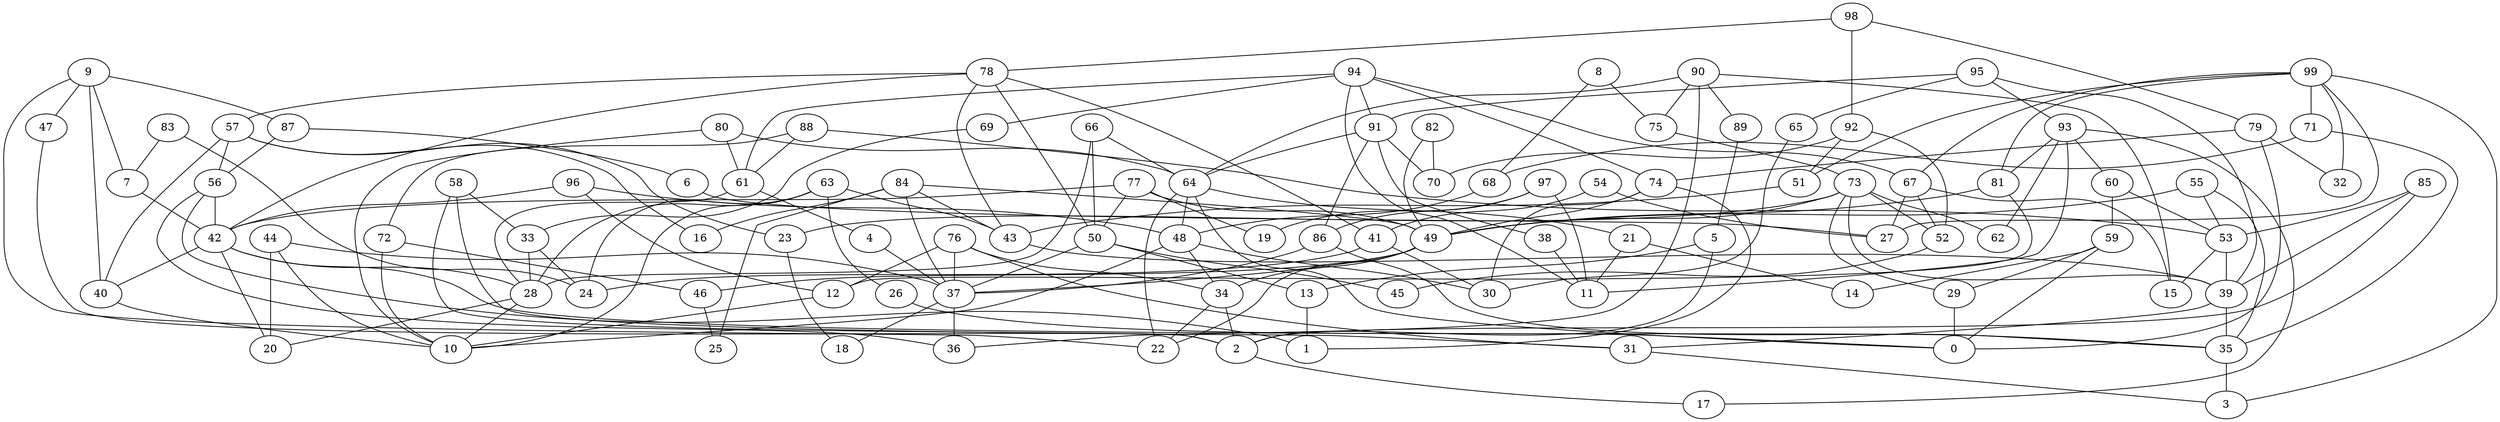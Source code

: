 digraph GG_graph {

subgraph G_graph {
edge [color = black]
"23" -> "18" [dir = none]
"71" -> "68" [dir = none]
"71" -> "35" [dir = none]
"78" -> "41" [dir = none]
"78" -> "57" [dir = none]
"78" -> "42" [dir = none]
"78" -> "43" [dir = none]
"78" -> "50" [dir = none]
"63" -> "10" [dir = none]
"63" -> "28" [dir = none]
"63" -> "24" [dir = none]
"63" -> "26" [dir = none]
"63" -> "43" [dir = none]
"77" -> "50" [dir = none]
"77" -> "19" [dir = none]
"77" -> "42" [dir = none]
"77" -> "49" [dir = none]
"49" -> "34" [dir = none]
"49" -> "46" [dir = none]
"49" -> "22" [dir = none]
"49" -> "37" [dir = none]
"52" -> "45" [dir = none]
"75" -> "73" [dir = none]
"4" -> "37" [dir = none]
"91" -> "38" [dir = none]
"91" -> "86" [dir = none]
"91" -> "64" [dir = none]
"91" -> "70" [dir = none]
"76" -> "12" [dir = none]
"76" -> "37" [dir = none]
"76" -> "34" [dir = none]
"76" -> "31" [dir = none]
"13" -> "1" [dir = none]
"74" -> "1" [dir = none]
"74" -> "49" [dir = none]
"74" -> "30" [dir = none]
"73" -> "39" [dir = none]
"73" -> "49" [dir = none]
"73" -> "23" [dir = none]
"73" -> "52" [dir = none]
"73" -> "29" [dir = none]
"73" -> "62" [dir = none]
"31" -> "3" [dir = none]
"57" -> "16" [dir = none]
"57" -> "40" [dir = none]
"57" -> "56" [dir = none]
"57" -> "23" [dir = none]
"9" -> "87" [dir = none]
"9" -> "47" [dir = none]
"9" -> "7" [dir = none]
"9" -> "22" [dir = none]
"9" -> "40" [dir = none]
"40" -> "10" [dir = none]
"72" -> "10" [dir = none]
"72" -> "46" [dir = none]
"86" -> "37" [dir = none]
"86" -> "35" [dir = none]
"2" -> "17" [dir = none]
"46" -> "25" [dir = none]
"37" -> "36" [dir = none]
"37" -> "18" [dir = none]
"88" -> "72" [dir = none]
"88" -> "61" [dir = none]
"88" -> "53" [dir = none]
"64" -> "48" [dir = none]
"64" -> "0" [dir = none]
"64" -> "21" [dir = none]
"64" -> "22" [dir = none]
"53" -> "15" [dir = none]
"53" -> "39" [dir = none]
"60" -> "59" [dir = none]
"60" -> "53" [dir = none]
"82" -> "49" [dir = none]
"82" -> "70" [dir = none]
"98" -> "78" [dir = none]
"98" -> "79" [dir = none]
"98" -> "92" [dir = none]
"89" -> "5" [dir = none]
"84" -> "49" [dir = none]
"84" -> "43" [dir = none]
"84" -> "37" [dir = none]
"84" -> "25" [dir = none]
"84" -> "16" [dir = none]
"58" -> "2" [dir = none]
"58" -> "31" [dir = none]
"58" -> "33" [dir = none]
"42" -> "28" [dir = none]
"42" -> "35" [dir = none]
"42" -> "20" [dir = none]
"42" -> "40" [dir = none]
"80" -> "61" [dir = none]
"80" -> "64" [dir = none]
"80" -> "10" [dir = none]
"44" -> "37" [dir = none]
"44" -> "10" [dir = none]
"44" -> "20" [dir = none]
"8" -> "68" [dir = none]
"8" -> "75" [dir = none]
"35" -> "3" [dir = none]
"6" -> "27" [dir = none]
"33" -> "24" [dir = none]
"33" -> "28" [dir = none]
"87" -> "6" [dir = none]
"87" -> "56" [dir = none]
"92" -> "52" [dir = none]
"92" -> "70" [dir = none]
"92" -> "51" [dir = none]
"66" -> "28" [dir = none]
"66" -> "50" [dir = none]
"66" -> "64" [dir = none]
"69" -> "33" [dir = none]
"81" -> "49" [dir = none]
"81" -> "12" [dir = none]
"95" -> "93" [dir = none]
"95" -> "39" [dir = none]
"95" -> "91" [dir = none]
"95" -> "65" [dir = none]
"7" -> "42" [dir = none]
"65" -> "30" [dir = none]
"93" -> "17" [dir = none]
"93" -> "62" [dir = none]
"93" -> "11" [dir = none]
"93" -> "60" [dir = none]
"93" -> "81" [dir = none]
"54" -> "27" [dir = none]
"54" -> "41" [dir = none]
"41" -> "30" [dir = none]
"41" -> "24" [dir = none]
"28" -> "10" [dir = none]
"28" -> "20" [dir = none]
"68" -> "48" [dir = none]
"48" -> "34" [dir = none]
"48" -> "10" [dir = none]
"48" -> "30" [dir = none]
"38" -> "11" [dir = none]
"61" -> "4" [dir = none]
"61" -> "28" [dir = none]
"97" -> "86" [dir = none]
"97" -> "11" [dir = none]
"97" -> "19" [dir = none]
"55" -> "35" [dir = none]
"55" -> "49" [dir = none]
"55" -> "53" [dir = none]
"90" -> "75" [dir = none]
"90" -> "36" [dir = none]
"90" -> "64" [dir = none]
"90" -> "15" [dir = none]
"90" -> "89" [dir = none]
"39" -> "31" [dir = none]
"39" -> "35" [dir = none]
"83" -> "7" [dir = none]
"83" -> "24" [dir = none]
"50" -> "45" [dir = none]
"50" -> "13" [dir = none]
"50" -> "37" [dir = none]
"59" -> "29" [dir = none]
"59" -> "0" [dir = none]
"59" -> "14" [dir = none]
"67" -> "52" [dir = none]
"67" -> "15" [dir = none]
"67" -> "27" [dir = none]
"5" -> "13" [dir = none]
"5" -> "2" [dir = none]
"56" -> "36" [dir = none]
"56" -> "1" [dir = none]
"56" -> "42" [dir = none]
"79" -> "32" [dir = none]
"79" -> "0" [dir = none]
"79" -> "74" [dir = none]
"29" -> "0" [dir = none]
"99" -> "27" [dir = none]
"99" -> "71" [dir = none]
"99" -> "67" [dir = none]
"99" -> "81" [dir = none]
"99" -> "3" [dir = none]
"99" -> "32" [dir = none]
"99" -> "51" [dir = none]
"12" -> "10" [dir = none]
"34" -> "2" [dir = none]
"34" -> "22" [dir = none]
"85" -> "2" [dir = none]
"85" -> "39" [dir = none]
"85" -> "53" [dir = none]
"26" -> "0" [dir = none]
"21" -> "14" [dir = none]
"21" -> "11" [dir = none]
"51" -> "43" [dir = none]
"94" -> "74" [dir = none]
"94" -> "67" [dir = none]
"94" -> "69" [dir = none]
"94" -> "61" [dir = none]
"94" -> "11" [dir = none]
"94" -> "91" [dir = none]
"43" -> "39" [dir = none]
"47" -> "2" [dir = none]
"96" -> "12" [dir = none]
"96" -> "42" [dir = none]
"96" -> "48" [dir = none]
}

}
